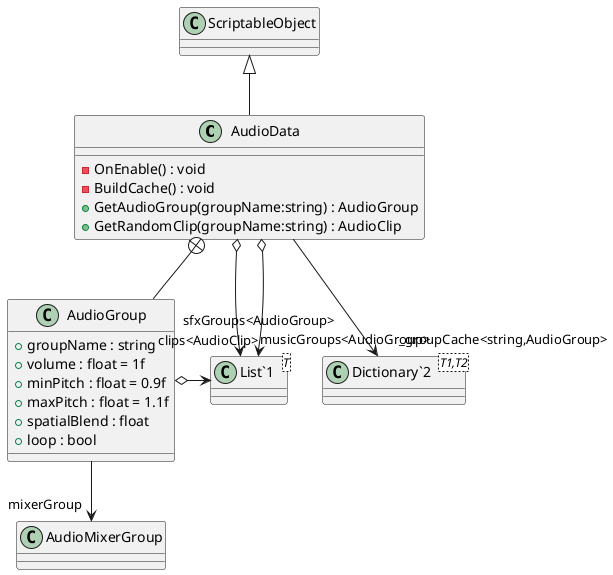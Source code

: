 @startuml
class AudioData {
    - OnEnable() : void
    - BuildCache() : void
    + GetAudioGroup(groupName:string) : AudioGroup
    + GetRandomClip(groupName:string) : AudioClip
}
class AudioGroup {
    + groupName : string
    + volume : float = 1f
    + minPitch : float = 0.9f
    + maxPitch : float = 1.1f
    + spatialBlend : float
    + loop : bool
}
class "List`1"<T> {
}
class "Dictionary`2"<T1,T2> {
}
ScriptableObject <|-- AudioData
AudioData o-> "musicGroups<AudioGroup>" "List`1"
AudioData o-> "sfxGroups<AudioGroup>" "List`1"
AudioData --> "_groupCache<string,AudioGroup>" "Dictionary`2"
AudioData +-- AudioGroup
AudioGroup o-> "clips<AudioClip>" "List`1"
AudioGroup --> "mixerGroup" AudioMixerGroup
@enduml
